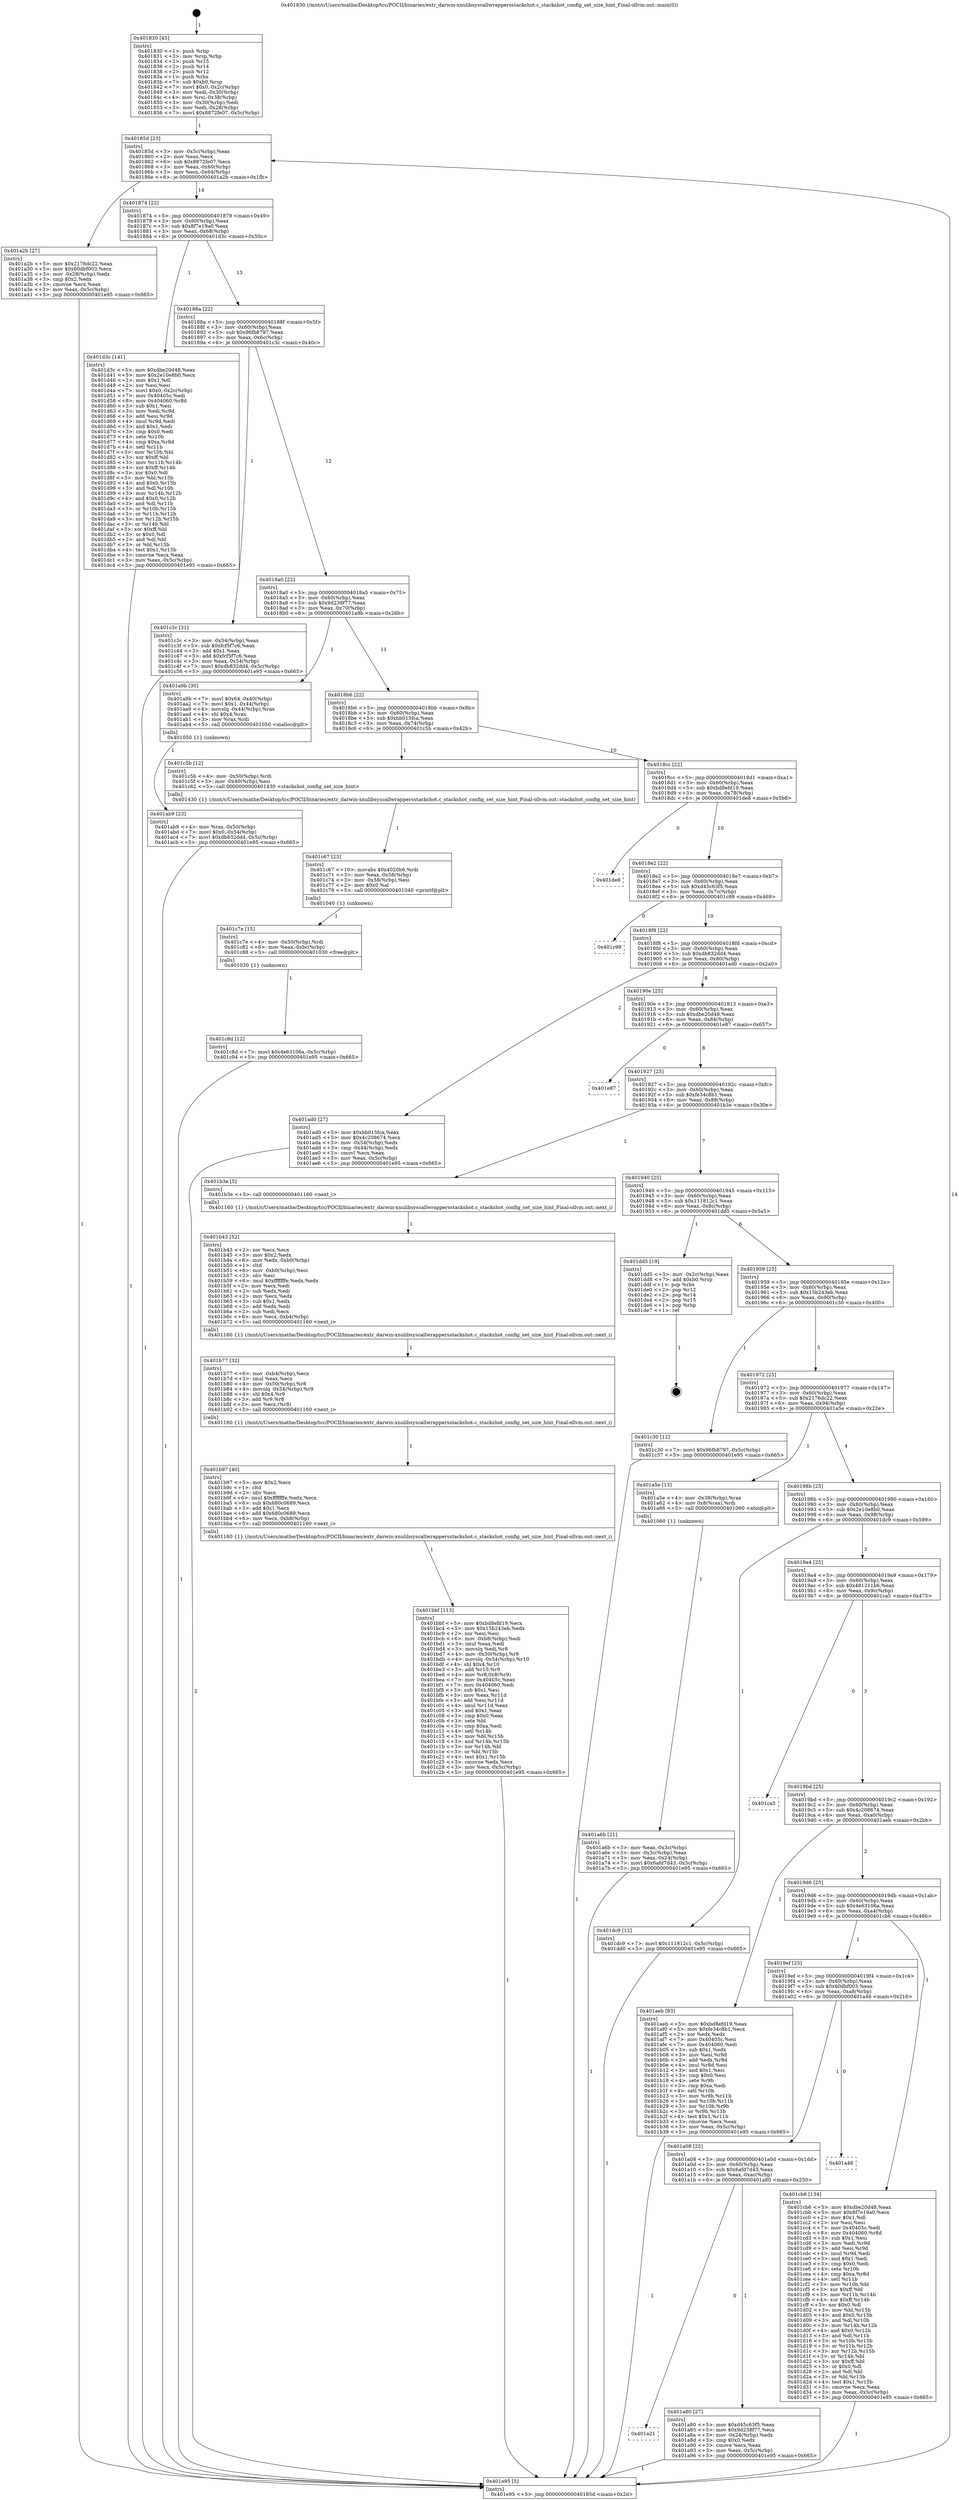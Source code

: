 digraph "0x401830" {
  label = "0x401830 (/mnt/c/Users/mathe/Desktop/tcc/POCII/binaries/extr_darwin-xnulibsyscallwrappersstackshot.c_stackshot_config_set_size_hint_Final-ollvm.out::main(0))"
  labelloc = "t"
  node[shape=record]

  Entry [label="",width=0.3,height=0.3,shape=circle,fillcolor=black,style=filled]
  "0x40185d" [label="{
     0x40185d [23]\l
     | [instrs]\l
     &nbsp;&nbsp;0x40185d \<+3\>: mov -0x5c(%rbp),%eax\l
     &nbsp;&nbsp;0x401860 \<+2\>: mov %eax,%ecx\l
     &nbsp;&nbsp;0x401862 \<+6\>: sub $0x8872fe07,%ecx\l
     &nbsp;&nbsp;0x401868 \<+3\>: mov %eax,-0x60(%rbp)\l
     &nbsp;&nbsp;0x40186b \<+3\>: mov %ecx,-0x64(%rbp)\l
     &nbsp;&nbsp;0x40186e \<+6\>: je 0000000000401a2b \<main+0x1fb\>\l
  }"]
  "0x401a2b" [label="{
     0x401a2b [27]\l
     | [instrs]\l
     &nbsp;&nbsp;0x401a2b \<+5\>: mov $0x2176dc22,%eax\l
     &nbsp;&nbsp;0x401a30 \<+5\>: mov $0x60dbf003,%ecx\l
     &nbsp;&nbsp;0x401a35 \<+3\>: mov -0x28(%rbp),%edx\l
     &nbsp;&nbsp;0x401a38 \<+3\>: cmp $0x2,%edx\l
     &nbsp;&nbsp;0x401a3b \<+3\>: cmovne %ecx,%eax\l
     &nbsp;&nbsp;0x401a3e \<+3\>: mov %eax,-0x5c(%rbp)\l
     &nbsp;&nbsp;0x401a41 \<+5\>: jmp 0000000000401e95 \<main+0x665\>\l
  }"]
  "0x401874" [label="{
     0x401874 [22]\l
     | [instrs]\l
     &nbsp;&nbsp;0x401874 \<+5\>: jmp 0000000000401879 \<main+0x49\>\l
     &nbsp;&nbsp;0x401879 \<+3\>: mov -0x60(%rbp),%eax\l
     &nbsp;&nbsp;0x40187c \<+5\>: sub $0x8f7e19a0,%eax\l
     &nbsp;&nbsp;0x401881 \<+3\>: mov %eax,-0x68(%rbp)\l
     &nbsp;&nbsp;0x401884 \<+6\>: je 0000000000401d3c \<main+0x50c\>\l
  }"]
  "0x401e95" [label="{
     0x401e95 [5]\l
     | [instrs]\l
     &nbsp;&nbsp;0x401e95 \<+5\>: jmp 000000000040185d \<main+0x2d\>\l
  }"]
  "0x401830" [label="{
     0x401830 [45]\l
     | [instrs]\l
     &nbsp;&nbsp;0x401830 \<+1\>: push %rbp\l
     &nbsp;&nbsp;0x401831 \<+3\>: mov %rsp,%rbp\l
     &nbsp;&nbsp;0x401834 \<+2\>: push %r15\l
     &nbsp;&nbsp;0x401836 \<+2\>: push %r14\l
     &nbsp;&nbsp;0x401838 \<+2\>: push %r12\l
     &nbsp;&nbsp;0x40183a \<+1\>: push %rbx\l
     &nbsp;&nbsp;0x40183b \<+7\>: sub $0xb0,%rsp\l
     &nbsp;&nbsp;0x401842 \<+7\>: movl $0x0,-0x2c(%rbp)\l
     &nbsp;&nbsp;0x401849 \<+3\>: mov %edi,-0x30(%rbp)\l
     &nbsp;&nbsp;0x40184c \<+4\>: mov %rsi,-0x38(%rbp)\l
     &nbsp;&nbsp;0x401850 \<+3\>: mov -0x30(%rbp),%edi\l
     &nbsp;&nbsp;0x401853 \<+3\>: mov %edi,-0x28(%rbp)\l
     &nbsp;&nbsp;0x401856 \<+7\>: movl $0x8872fe07,-0x5c(%rbp)\l
  }"]
  Exit [label="",width=0.3,height=0.3,shape=circle,fillcolor=black,style=filled,peripheries=2]
  "0x401d3c" [label="{
     0x401d3c [141]\l
     | [instrs]\l
     &nbsp;&nbsp;0x401d3c \<+5\>: mov $0xdbe20d48,%eax\l
     &nbsp;&nbsp;0x401d41 \<+5\>: mov $0x2e10e8b0,%ecx\l
     &nbsp;&nbsp;0x401d46 \<+2\>: mov $0x1,%dl\l
     &nbsp;&nbsp;0x401d48 \<+2\>: xor %esi,%esi\l
     &nbsp;&nbsp;0x401d4a \<+7\>: movl $0x0,-0x2c(%rbp)\l
     &nbsp;&nbsp;0x401d51 \<+7\>: mov 0x40405c,%edi\l
     &nbsp;&nbsp;0x401d58 \<+8\>: mov 0x404060,%r8d\l
     &nbsp;&nbsp;0x401d60 \<+3\>: sub $0x1,%esi\l
     &nbsp;&nbsp;0x401d63 \<+3\>: mov %edi,%r9d\l
     &nbsp;&nbsp;0x401d66 \<+3\>: add %esi,%r9d\l
     &nbsp;&nbsp;0x401d69 \<+4\>: imul %r9d,%edi\l
     &nbsp;&nbsp;0x401d6d \<+3\>: and $0x1,%edi\l
     &nbsp;&nbsp;0x401d70 \<+3\>: cmp $0x0,%edi\l
     &nbsp;&nbsp;0x401d73 \<+4\>: sete %r10b\l
     &nbsp;&nbsp;0x401d77 \<+4\>: cmp $0xa,%r8d\l
     &nbsp;&nbsp;0x401d7b \<+4\>: setl %r11b\l
     &nbsp;&nbsp;0x401d7f \<+3\>: mov %r10b,%bl\l
     &nbsp;&nbsp;0x401d82 \<+3\>: xor $0xff,%bl\l
     &nbsp;&nbsp;0x401d85 \<+3\>: mov %r11b,%r14b\l
     &nbsp;&nbsp;0x401d88 \<+4\>: xor $0xff,%r14b\l
     &nbsp;&nbsp;0x401d8c \<+3\>: xor $0x0,%dl\l
     &nbsp;&nbsp;0x401d8f \<+3\>: mov %bl,%r15b\l
     &nbsp;&nbsp;0x401d92 \<+4\>: and $0x0,%r15b\l
     &nbsp;&nbsp;0x401d96 \<+3\>: and %dl,%r10b\l
     &nbsp;&nbsp;0x401d99 \<+3\>: mov %r14b,%r12b\l
     &nbsp;&nbsp;0x401d9c \<+4\>: and $0x0,%r12b\l
     &nbsp;&nbsp;0x401da0 \<+3\>: and %dl,%r11b\l
     &nbsp;&nbsp;0x401da3 \<+3\>: or %r10b,%r15b\l
     &nbsp;&nbsp;0x401da6 \<+3\>: or %r11b,%r12b\l
     &nbsp;&nbsp;0x401da9 \<+3\>: xor %r12b,%r15b\l
     &nbsp;&nbsp;0x401dac \<+3\>: or %r14b,%bl\l
     &nbsp;&nbsp;0x401daf \<+3\>: xor $0xff,%bl\l
     &nbsp;&nbsp;0x401db2 \<+3\>: or $0x0,%dl\l
     &nbsp;&nbsp;0x401db5 \<+2\>: and %dl,%bl\l
     &nbsp;&nbsp;0x401db7 \<+3\>: or %bl,%r15b\l
     &nbsp;&nbsp;0x401dba \<+4\>: test $0x1,%r15b\l
     &nbsp;&nbsp;0x401dbe \<+3\>: cmovne %ecx,%eax\l
     &nbsp;&nbsp;0x401dc1 \<+3\>: mov %eax,-0x5c(%rbp)\l
     &nbsp;&nbsp;0x401dc4 \<+5\>: jmp 0000000000401e95 \<main+0x665\>\l
  }"]
  "0x40188a" [label="{
     0x40188a [22]\l
     | [instrs]\l
     &nbsp;&nbsp;0x40188a \<+5\>: jmp 000000000040188f \<main+0x5f\>\l
     &nbsp;&nbsp;0x40188f \<+3\>: mov -0x60(%rbp),%eax\l
     &nbsp;&nbsp;0x401892 \<+5\>: sub $0x96fb8797,%eax\l
     &nbsp;&nbsp;0x401897 \<+3\>: mov %eax,-0x6c(%rbp)\l
     &nbsp;&nbsp;0x40189a \<+6\>: je 0000000000401c3c \<main+0x40c\>\l
  }"]
  "0x401c8d" [label="{
     0x401c8d [12]\l
     | [instrs]\l
     &nbsp;&nbsp;0x401c8d \<+7\>: movl $0x4e63106a,-0x5c(%rbp)\l
     &nbsp;&nbsp;0x401c94 \<+5\>: jmp 0000000000401e95 \<main+0x665\>\l
  }"]
  "0x401c3c" [label="{
     0x401c3c [31]\l
     | [instrs]\l
     &nbsp;&nbsp;0x401c3c \<+3\>: mov -0x54(%rbp),%eax\l
     &nbsp;&nbsp;0x401c3f \<+5\>: sub $0xfcf5f7c6,%eax\l
     &nbsp;&nbsp;0x401c44 \<+3\>: add $0x1,%eax\l
     &nbsp;&nbsp;0x401c47 \<+5\>: add $0xfcf5f7c6,%eax\l
     &nbsp;&nbsp;0x401c4c \<+3\>: mov %eax,-0x54(%rbp)\l
     &nbsp;&nbsp;0x401c4f \<+7\>: movl $0xdb832dd4,-0x5c(%rbp)\l
     &nbsp;&nbsp;0x401c56 \<+5\>: jmp 0000000000401e95 \<main+0x665\>\l
  }"]
  "0x4018a0" [label="{
     0x4018a0 [22]\l
     | [instrs]\l
     &nbsp;&nbsp;0x4018a0 \<+5\>: jmp 00000000004018a5 \<main+0x75\>\l
     &nbsp;&nbsp;0x4018a5 \<+3\>: mov -0x60(%rbp),%eax\l
     &nbsp;&nbsp;0x4018a8 \<+5\>: sub $0x9d238f77,%eax\l
     &nbsp;&nbsp;0x4018ad \<+3\>: mov %eax,-0x70(%rbp)\l
     &nbsp;&nbsp;0x4018b0 \<+6\>: je 0000000000401a9b \<main+0x26b\>\l
  }"]
  "0x401c7e" [label="{
     0x401c7e [15]\l
     | [instrs]\l
     &nbsp;&nbsp;0x401c7e \<+4\>: mov -0x50(%rbp),%rdi\l
     &nbsp;&nbsp;0x401c82 \<+6\>: mov %eax,-0xbc(%rbp)\l
     &nbsp;&nbsp;0x401c88 \<+5\>: call 0000000000401030 \<free@plt\>\l
     | [calls]\l
     &nbsp;&nbsp;0x401030 \{1\} (unknown)\l
  }"]
  "0x401a9b" [label="{
     0x401a9b [30]\l
     | [instrs]\l
     &nbsp;&nbsp;0x401a9b \<+7\>: movl $0x64,-0x40(%rbp)\l
     &nbsp;&nbsp;0x401aa2 \<+7\>: movl $0x1,-0x44(%rbp)\l
     &nbsp;&nbsp;0x401aa9 \<+4\>: movslq -0x44(%rbp),%rax\l
     &nbsp;&nbsp;0x401aad \<+4\>: shl $0x4,%rax\l
     &nbsp;&nbsp;0x401ab1 \<+3\>: mov %rax,%rdi\l
     &nbsp;&nbsp;0x401ab4 \<+5\>: call 0000000000401050 \<malloc@plt\>\l
     | [calls]\l
     &nbsp;&nbsp;0x401050 \{1\} (unknown)\l
  }"]
  "0x4018b6" [label="{
     0x4018b6 [22]\l
     | [instrs]\l
     &nbsp;&nbsp;0x4018b6 \<+5\>: jmp 00000000004018bb \<main+0x8b\>\l
     &nbsp;&nbsp;0x4018bb \<+3\>: mov -0x60(%rbp),%eax\l
     &nbsp;&nbsp;0x4018be \<+5\>: sub $0xbb015fca,%eax\l
     &nbsp;&nbsp;0x4018c3 \<+3\>: mov %eax,-0x74(%rbp)\l
     &nbsp;&nbsp;0x4018c6 \<+6\>: je 0000000000401c5b \<main+0x42b\>\l
  }"]
  "0x401c67" [label="{
     0x401c67 [23]\l
     | [instrs]\l
     &nbsp;&nbsp;0x401c67 \<+10\>: movabs $0x4020b6,%rdi\l
     &nbsp;&nbsp;0x401c71 \<+3\>: mov %eax,-0x58(%rbp)\l
     &nbsp;&nbsp;0x401c74 \<+3\>: mov -0x58(%rbp),%esi\l
     &nbsp;&nbsp;0x401c77 \<+2\>: mov $0x0,%al\l
     &nbsp;&nbsp;0x401c79 \<+5\>: call 0000000000401040 \<printf@plt\>\l
     | [calls]\l
     &nbsp;&nbsp;0x401040 \{1\} (unknown)\l
  }"]
  "0x401c5b" [label="{
     0x401c5b [12]\l
     | [instrs]\l
     &nbsp;&nbsp;0x401c5b \<+4\>: mov -0x50(%rbp),%rdi\l
     &nbsp;&nbsp;0x401c5f \<+3\>: mov -0x40(%rbp),%esi\l
     &nbsp;&nbsp;0x401c62 \<+5\>: call 0000000000401430 \<stackshot_config_set_size_hint\>\l
     | [calls]\l
     &nbsp;&nbsp;0x401430 \{1\} (/mnt/c/Users/mathe/Desktop/tcc/POCII/binaries/extr_darwin-xnulibsyscallwrappersstackshot.c_stackshot_config_set_size_hint_Final-ollvm.out::stackshot_config_set_size_hint)\l
  }"]
  "0x4018cc" [label="{
     0x4018cc [22]\l
     | [instrs]\l
     &nbsp;&nbsp;0x4018cc \<+5\>: jmp 00000000004018d1 \<main+0xa1\>\l
     &nbsp;&nbsp;0x4018d1 \<+3\>: mov -0x60(%rbp),%eax\l
     &nbsp;&nbsp;0x4018d4 \<+5\>: sub $0xbd8efd19,%eax\l
     &nbsp;&nbsp;0x4018d9 \<+3\>: mov %eax,-0x78(%rbp)\l
     &nbsp;&nbsp;0x4018dc \<+6\>: je 0000000000401de8 \<main+0x5b8\>\l
  }"]
  "0x401bbf" [label="{
     0x401bbf [113]\l
     | [instrs]\l
     &nbsp;&nbsp;0x401bbf \<+5\>: mov $0xbd8efd19,%ecx\l
     &nbsp;&nbsp;0x401bc4 \<+5\>: mov $0x15b243eb,%edx\l
     &nbsp;&nbsp;0x401bc9 \<+2\>: xor %esi,%esi\l
     &nbsp;&nbsp;0x401bcb \<+6\>: mov -0xb8(%rbp),%edi\l
     &nbsp;&nbsp;0x401bd1 \<+3\>: imul %eax,%edi\l
     &nbsp;&nbsp;0x401bd4 \<+3\>: movslq %edi,%r8\l
     &nbsp;&nbsp;0x401bd7 \<+4\>: mov -0x50(%rbp),%r9\l
     &nbsp;&nbsp;0x401bdb \<+4\>: movslq -0x54(%rbp),%r10\l
     &nbsp;&nbsp;0x401bdf \<+4\>: shl $0x4,%r10\l
     &nbsp;&nbsp;0x401be3 \<+3\>: add %r10,%r9\l
     &nbsp;&nbsp;0x401be6 \<+4\>: mov %r8,0x8(%r9)\l
     &nbsp;&nbsp;0x401bea \<+7\>: mov 0x40405c,%eax\l
     &nbsp;&nbsp;0x401bf1 \<+7\>: mov 0x404060,%edi\l
     &nbsp;&nbsp;0x401bf8 \<+3\>: sub $0x1,%esi\l
     &nbsp;&nbsp;0x401bfb \<+3\>: mov %eax,%r11d\l
     &nbsp;&nbsp;0x401bfe \<+3\>: add %esi,%r11d\l
     &nbsp;&nbsp;0x401c01 \<+4\>: imul %r11d,%eax\l
     &nbsp;&nbsp;0x401c05 \<+3\>: and $0x1,%eax\l
     &nbsp;&nbsp;0x401c08 \<+3\>: cmp $0x0,%eax\l
     &nbsp;&nbsp;0x401c0b \<+3\>: sete %bl\l
     &nbsp;&nbsp;0x401c0e \<+3\>: cmp $0xa,%edi\l
     &nbsp;&nbsp;0x401c11 \<+4\>: setl %r14b\l
     &nbsp;&nbsp;0x401c15 \<+3\>: mov %bl,%r15b\l
     &nbsp;&nbsp;0x401c18 \<+3\>: and %r14b,%r15b\l
     &nbsp;&nbsp;0x401c1b \<+3\>: xor %r14b,%bl\l
     &nbsp;&nbsp;0x401c1e \<+3\>: or %bl,%r15b\l
     &nbsp;&nbsp;0x401c21 \<+4\>: test $0x1,%r15b\l
     &nbsp;&nbsp;0x401c25 \<+3\>: cmovne %edx,%ecx\l
     &nbsp;&nbsp;0x401c28 \<+3\>: mov %ecx,-0x5c(%rbp)\l
     &nbsp;&nbsp;0x401c2b \<+5\>: jmp 0000000000401e95 \<main+0x665\>\l
  }"]
  "0x401de8" [label="{
     0x401de8\l
  }", style=dashed]
  "0x4018e2" [label="{
     0x4018e2 [22]\l
     | [instrs]\l
     &nbsp;&nbsp;0x4018e2 \<+5\>: jmp 00000000004018e7 \<main+0xb7\>\l
     &nbsp;&nbsp;0x4018e7 \<+3\>: mov -0x60(%rbp),%eax\l
     &nbsp;&nbsp;0x4018ea \<+5\>: sub $0xd45c63f5,%eax\l
     &nbsp;&nbsp;0x4018ef \<+3\>: mov %eax,-0x7c(%rbp)\l
     &nbsp;&nbsp;0x4018f2 \<+6\>: je 0000000000401c99 \<main+0x469\>\l
  }"]
  "0x401b97" [label="{
     0x401b97 [40]\l
     | [instrs]\l
     &nbsp;&nbsp;0x401b97 \<+5\>: mov $0x2,%ecx\l
     &nbsp;&nbsp;0x401b9c \<+1\>: cltd\l
     &nbsp;&nbsp;0x401b9d \<+2\>: idiv %ecx\l
     &nbsp;&nbsp;0x401b9f \<+6\>: imul $0xfffffffe,%edx,%ecx\l
     &nbsp;&nbsp;0x401ba5 \<+6\>: sub $0x680c0689,%ecx\l
     &nbsp;&nbsp;0x401bab \<+3\>: add $0x1,%ecx\l
     &nbsp;&nbsp;0x401bae \<+6\>: add $0x680c0689,%ecx\l
     &nbsp;&nbsp;0x401bb4 \<+6\>: mov %ecx,-0xb8(%rbp)\l
     &nbsp;&nbsp;0x401bba \<+5\>: call 0000000000401160 \<next_i\>\l
     | [calls]\l
     &nbsp;&nbsp;0x401160 \{1\} (/mnt/c/Users/mathe/Desktop/tcc/POCII/binaries/extr_darwin-xnulibsyscallwrappersstackshot.c_stackshot_config_set_size_hint_Final-ollvm.out::next_i)\l
  }"]
  "0x401c99" [label="{
     0x401c99\l
  }", style=dashed]
  "0x4018f8" [label="{
     0x4018f8 [22]\l
     | [instrs]\l
     &nbsp;&nbsp;0x4018f8 \<+5\>: jmp 00000000004018fd \<main+0xcd\>\l
     &nbsp;&nbsp;0x4018fd \<+3\>: mov -0x60(%rbp),%eax\l
     &nbsp;&nbsp;0x401900 \<+5\>: sub $0xdb832dd4,%eax\l
     &nbsp;&nbsp;0x401905 \<+3\>: mov %eax,-0x80(%rbp)\l
     &nbsp;&nbsp;0x401908 \<+6\>: je 0000000000401ad0 \<main+0x2a0\>\l
  }"]
  "0x401b77" [label="{
     0x401b77 [32]\l
     | [instrs]\l
     &nbsp;&nbsp;0x401b77 \<+6\>: mov -0xb4(%rbp),%ecx\l
     &nbsp;&nbsp;0x401b7d \<+3\>: imul %eax,%ecx\l
     &nbsp;&nbsp;0x401b80 \<+4\>: mov -0x50(%rbp),%r8\l
     &nbsp;&nbsp;0x401b84 \<+4\>: movslq -0x54(%rbp),%r9\l
     &nbsp;&nbsp;0x401b88 \<+4\>: shl $0x4,%r9\l
     &nbsp;&nbsp;0x401b8c \<+3\>: add %r9,%r8\l
     &nbsp;&nbsp;0x401b8f \<+3\>: mov %ecx,(%r8)\l
     &nbsp;&nbsp;0x401b92 \<+5\>: call 0000000000401160 \<next_i\>\l
     | [calls]\l
     &nbsp;&nbsp;0x401160 \{1\} (/mnt/c/Users/mathe/Desktop/tcc/POCII/binaries/extr_darwin-xnulibsyscallwrappersstackshot.c_stackshot_config_set_size_hint_Final-ollvm.out::next_i)\l
  }"]
  "0x401ad0" [label="{
     0x401ad0 [27]\l
     | [instrs]\l
     &nbsp;&nbsp;0x401ad0 \<+5\>: mov $0xbb015fca,%eax\l
     &nbsp;&nbsp;0x401ad5 \<+5\>: mov $0x4c208674,%ecx\l
     &nbsp;&nbsp;0x401ada \<+3\>: mov -0x54(%rbp),%edx\l
     &nbsp;&nbsp;0x401add \<+3\>: cmp -0x44(%rbp),%edx\l
     &nbsp;&nbsp;0x401ae0 \<+3\>: cmovl %ecx,%eax\l
     &nbsp;&nbsp;0x401ae3 \<+3\>: mov %eax,-0x5c(%rbp)\l
     &nbsp;&nbsp;0x401ae6 \<+5\>: jmp 0000000000401e95 \<main+0x665\>\l
  }"]
  "0x40190e" [label="{
     0x40190e [25]\l
     | [instrs]\l
     &nbsp;&nbsp;0x40190e \<+5\>: jmp 0000000000401913 \<main+0xe3\>\l
     &nbsp;&nbsp;0x401913 \<+3\>: mov -0x60(%rbp),%eax\l
     &nbsp;&nbsp;0x401916 \<+5\>: sub $0xdbe20d48,%eax\l
     &nbsp;&nbsp;0x40191b \<+6\>: mov %eax,-0x84(%rbp)\l
     &nbsp;&nbsp;0x401921 \<+6\>: je 0000000000401e87 \<main+0x657\>\l
  }"]
  "0x401b43" [label="{
     0x401b43 [52]\l
     | [instrs]\l
     &nbsp;&nbsp;0x401b43 \<+2\>: xor %ecx,%ecx\l
     &nbsp;&nbsp;0x401b45 \<+5\>: mov $0x2,%edx\l
     &nbsp;&nbsp;0x401b4a \<+6\>: mov %edx,-0xb0(%rbp)\l
     &nbsp;&nbsp;0x401b50 \<+1\>: cltd\l
     &nbsp;&nbsp;0x401b51 \<+6\>: mov -0xb0(%rbp),%esi\l
     &nbsp;&nbsp;0x401b57 \<+2\>: idiv %esi\l
     &nbsp;&nbsp;0x401b59 \<+6\>: imul $0xfffffffe,%edx,%edx\l
     &nbsp;&nbsp;0x401b5f \<+2\>: mov %ecx,%edi\l
     &nbsp;&nbsp;0x401b61 \<+2\>: sub %edx,%edi\l
     &nbsp;&nbsp;0x401b63 \<+2\>: mov %ecx,%edx\l
     &nbsp;&nbsp;0x401b65 \<+3\>: sub $0x1,%edx\l
     &nbsp;&nbsp;0x401b68 \<+2\>: add %edx,%edi\l
     &nbsp;&nbsp;0x401b6a \<+2\>: sub %edi,%ecx\l
     &nbsp;&nbsp;0x401b6c \<+6\>: mov %ecx,-0xb4(%rbp)\l
     &nbsp;&nbsp;0x401b72 \<+5\>: call 0000000000401160 \<next_i\>\l
     | [calls]\l
     &nbsp;&nbsp;0x401160 \{1\} (/mnt/c/Users/mathe/Desktop/tcc/POCII/binaries/extr_darwin-xnulibsyscallwrappersstackshot.c_stackshot_config_set_size_hint_Final-ollvm.out::next_i)\l
  }"]
  "0x401e87" [label="{
     0x401e87\l
  }", style=dashed]
  "0x401927" [label="{
     0x401927 [25]\l
     | [instrs]\l
     &nbsp;&nbsp;0x401927 \<+5\>: jmp 000000000040192c \<main+0xfc\>\l
     &nbsp;&nbsp;0x40192c \<+3\>: mov -0x60(%rbp),%eax\l
     &nbsp;&nbsp;0x40192f \<+5\>: sub $0xfe34c8b1,%eax\l
     &nbsp;&nbsp;0x401934 \<+6\>: mov %eax,-0x88(%rbp)\l
     &nbsp;&nbsp;0x40193a \<+6\>: je 0000000000401b3e \<main+0x30e\>\l
  }"]
  "0x401ab9" [label="{
     0x401ab9 [23]\l
     | [instrs]\l
     &nbsp;&nbsp;0x401ab9 \<+4\>: mov %rax,-0x50(%rbp)\l
     &nbsp;&nbsp;0x401abd \<+7\>: movl $0x0,-0x54(%rbp)\l
     &nbsp;&nbsp;0x401ac4 \<+7\>: movl $0xdb832dd4,-0x5c(%rbp)\l
     &nbsp;&nbsp;0x401acb \<+5\>: jmp 0000000000401e95 \<main+0x665\>\l
  }"]
  "0x401b3e" [label="{
     0x401b3e [5]\l
     | [instrs]\l
     &nbsp;&nbsp;0x401b3e \<+5\>: call 0000000000401160 \<next_i\>\l
     | [calls]\l
     &nbsp;&nbsp;0x401160 \{1\} (/mnt/c/Users/mathe/Desktop/tcc/POCII/binaries/extr_darwin-xnulibsyscallwrappersstackshot.c_stackshot_config_set_size_hint_Final-ollvm.out::next_i)\l
  }"]
  "0x401940" [label="{
     0x401940 [25]\l
     | [instrs]\l
     &nbsp;&nbsp;0x401940 \<+5\>: jmp 0000000000401945 \<main+0x115\>\l
     &nbsp;&nbsp;0x401945 \<+3\>: mov -0x60(%rbp),%eax\l
     &nbsp;&nbsp;0x401948 \<+5\>: sub $0x111812c1,%eax\l
     &nbsp;&nbsp;0x40194d \<+6\>: mov %eax,-0x8c(%rbp)\l
     &nbsp;&nbsp;0x401953 \<+6\>: je 0000000000401dd5 \<main+0x5a5\>\l
  }"]
  "0x401a21" [label="{
     0x401a21\l
  }", style=dashed]
  "0x401dd5" [label="{
     0x401dd5 [19]\l
     | [instrs]\l
     &nbsp;&nbsp;0x401dd5 \<+3\>: mov -0x2c(%rbp),%eax\l
     &nbsp;&nbsp;0x401dd8 \<+7\>: add $0xb0,%rsp\l
     &nbsp;&nbsp;0x401ddf \<+1\>: pop %rbx\l
     &nbsp;&nbsp;0x401de0 \<+2\>: pop %r12\l
     &nbsp;&nbsp;0x401de2 \<+2\>: pop %r14\l
     &nbsp;&nbsp;0x401de4 \<+2\>: pop %r15\l
     &nbsp;&nbsp;0x401de6 \<+1\>: pop %rbp\l
     &nbsp;&nbsp;0x401de7 \<+1\>: ret\l
  }"]
  "0x401959" [label="{
     0x401959 [25]\l
     | [instrs]\l
     &nbsp;&nbsp;0x401959 \<+5\>: jmp 000000000040195e \<main+0x12e\>\l
     &nbsp;&nbsp;0x40195e \<+3\>: mov -0x60(%rbp),%eax\l
     &nbsp;&nbsp;0x401961 \<+5\>: sub $0x15b243eb,%eax\l
     &nbsp;&nbsp;0x401966 \<+6\>: mov %eax,-0x90(%rbp)\l
     &nbsp;&nbsp;0x40196c \<+6\>: je 0000000000401c30 \<main+0x400\>\l
  }"]
  "0x401a80" [label="{
     0x401a80 [27]\l
     | [instrs]\l
     &nbsp;&nbsp;0x401a80 \<+5\>: mov $0xd45c63f5,%eax\l
     &nbsp;&nbsp;0x401a85 \<+5\>: mov $0x9d238f77,%ecx\l
     &nbsp;&nbsp;0x401a8a \<+3\>: mov -0x24(%rbp),%edx\l
     &nbsp;&nbsp;0x401a8d \<+3\>: cmp $0x0,%edx\l
     &nbsp;&nbsp;0x401a90 \<+3\>: cmove %ecx,%eax\l
     &nbsp;&nbsp;0x401a93 \<+3\>: mov %eax,-0x5c(%rbp)\l
     &nbsp;&nbsp;0x401a96 \<+5\>: jmp 0000000000401e95 \<main+0x665\>\l
  }"]
  "0x401c30" [label="{
     0x401c30 [12]\l
     | [instrs]\l
     &nbsp;&nbsp;0x401c30 \<+7\>: movl $0x96fb8797,-0x5c(%rbp)\l
     &nbsp;&nbsp;0x401c37 \<+5\>: jmp 0000000000401e95 \<main+0x665\>\l
  }"]
  "0x401972" [label="{
     0x401972 [25]\l
     | [instrs]\l
     &nbsp;&nbsp;0x401972 \<+5\>: jmp 0000000000401977 \<main+0x147\>\l
     &nbsp;&nbsp;0x401977 \<+3\>: mov -0x60(%rbp),%eax\l
     &nbsp;&nbsp;0x40197a \<+5\>: sub $0x2176dc22,%eax\l
     &nbsp;&nbsp;0x40197f \<+6\>: mov %eax,-0x94(%rbp)\l
     &nbsp;&nbsp;0x401985 \<+6\>: je 0000000000401a5e \<main+0x22e\>\l
  }"]
  "0x401a08" [label="{
     0x401a08 [25]\l
     | [instrs]\l
     &nbsp;&nbsp;0x401a08 \<+5\>: jmp 0000000000401a0d \<main+0x1dd\>\l
     &nbsp;&nbsp;0x401a0d \<+3\>: mov -0x60(%rbp),%eax\l
     &nbsp;&nbsp;0x401a10 \<+5\>: sub $0x6afd7d43,%eax\l
     &nbsp;&nbsp;0x401a15 \<+6\>: mov %eax,-0xac(%rbp)\l
     &nbsp;&nbsp;0x401a1b \<+6\>: je 0000000000401a80 \<main+0x250\>\l
  }"]
  "0x401a5e" [label="{
     0x401a5e [13]\l
     | [instrs]\l
     &nbsp;&nbsp;0x401a5e \<+4\>: mov -0x38(%rbp),%rax\l
     &nbsp;&nbsp;0x401a62 \<+4\>: mov 0x8(%rax),%rdi\l
     &nbsp;&nbsp;0x401a66 \<+5\>: call 0000000000401060 \<atoi@plt\>\l
     | [calls]\l
     &nbsp;&nbsp;0x401060 \{1\} (unknown)\l
  }"]
  "0x40198b" [label="{
     0x40198b [25]\l
     | [instrs]\l
     &nbsp;&nbsp;0x40198b \<+5\>: jmp 0000000000401990 \<main+0x160\>\l
     &nbsp;&nbsp;0x401990 \<+3\>: mov -0x60(%rbp),%eax\l
     &nbsp;&nbsp;0x401993 \<+5\>: sub $0x2e10e8b0,%eax\l
     &nbsp;&nbsp;0x401998 \<+6\>: mov %eax,-0x98(%rbp)\l
     &nbsp;&nbsp;0x40199e \<+6\>: je 0000000000401dc9 \<main+0x599\>\l
  }"]
  "0x401a6b" [label="{
     0x401a6b [21]\l
     | [instrs]\l
     &nbsp;&nbsp;0x401a6b \<+3\>: mov %eax,-0x3c(%rbp)\l
     &nbsp;&nbsp;0x401a6e \<+3\>: mov -0x3c(%rbp),%eax\l
     &nbsp;&nbsp;0x401a71 \<+3\>: mov %eax,-0x24(%rbp)\l
     &nbsp;&nbsp;0x401a74 \<+7\>: movl $0x6afd7d43,-0x5c(%rbp)\l
     &nbsp;&nbsp;0x401a7b \<+5\>: jmp 0000000000401e95 \<main+0x665\>\l
  }"]
  "0x401a46" [label="{
     0x401a46\l
  }", style=dashed]
  "0x401dc9" [label="{
     0x401dc9 [12]\l
     | [instrs]\l
     &nbsp;&nbsp;0x401dc9 \<+7\>: movl $0x111812c1,-0x5c(%rbp)\l
     &nbsp;&nbsp;0x401dd0 \<+5\>: jmp 0000000000401e95 \<main+0x665\>\l
  }"]
  "0x4019a4" [label="{
     0x4019a4 [25]\l
     | [instrs]\l
     &nbsp;&nbsp;0x4019a4 \<+5\>: jmp 00000000004019a9 \<main+0x179\>\l
     &nbsp;&nbsp;0x4019a9 \<+3\>: mov -0x60(%rbp),%eax\l
     &nbsp;&nbsp;0x4019ac \<+5\>: sub $0x481211b6,%eax\l
     &nbsp;&nbsp;0x4019b1 \<+6\>: mov %eax,-0x9c(%rbp)\l
     &nbsp;&nbsp;0x4019b7 \<+6\>: je 0000000000401ca5 \<main+0x475\>\l
  }"]
  "0x4019ef" [label="{
     0x4019ef [25]\l
     | [instrs]\l
     &nbsp;&nbsp;0x4019ef \<+5\>: jmp 00000000004019f4 \<main+0x1c4\>\l
     &nbsp;&nbsp;0x4019f4 \<+3\>: mov -0x60(%rbp),%eax\l
     &nbsp;&nbsp;0x4019f7 \<+5\>: sub $0x60dbf003,%eax\l
     &nbsp;&nbsp;0x4019fc \<+6\>: mov %eax,-0xa8(%rbp)\l
     &nbsp;&nbsp;0x401a02 \<+6\>: je 0000000000401a46 \<main+0x216\>\l
  }"]
  "0x401ca5" [label="{
     0x401ca5\l
  }", style=dashed]
  "0x4019bd" [label="{
     0x4019bd [25]\l
     | [instrs]\l
     &nbsp;&nbsp;0x4019bd \<+5\>: jmp 00000000004019c2 \<main+0x192\>\l
     &nbsp;&nbsp;0x4019c2 \<+3\>: mov -0x60(%rbp),%eax\l
     &nbsp;&nbsp;0x4019c5 \<+5\>: sub $0x4c208674,%eax\l
     &nbsp;&nbsp;0x4019ca \<+6\>: mov %eax,-0xa0(%rbp)\l
     &nbsp;&nbsp;0x4019d0 \<+6\>: je 0000000000401aeb \<main+0x2bb\>\l
  }"]
  "0x401cb6" [label="{
     0x401cb6 [134]\l
     | [instrs]\l
     &nbsp;&nbsp;0x401cb6 \<+5\>: mov $0xdbe20d48,%eax\l
     &nbsp;&nbsp;0x401cbb \<+5\>: mov $0x8f7e19a0,%ecx\l
     &nbsp;&nbsp;0x401cc0 \<+2\>: mov $0x1,%dl\l
     &nbsp;&nbsp;0x401cc2 \<+2\>: xor %esi,%esi\l
     &nbsp;&nbsp;0x401cc4 \<+7\>: mov 0x40405c,%edi\l
     &nbsp;&nbsp;0x401ccb \<+8\>: mov 0x404060,%r8d\l
     &nbsp;&nbsp;0x401cd3 \<+3\>: sub $0x1,%esi\l
     &nbsp;&nbsp;0x401cd6 \<+3\>: mov %edi,%r9d\l
     &nbsp;&nbsp;0x401cd9 \<+3\>: add %esi,%r9d\l
     &nbsp;&nbsp;0x401cdc \<+4\>: imul %r9d,%edi\l
     &nbsp;&nbsp;0x401ce0 \<+3\>: and $0x1,%edi\l
     &nbsp;&nbsp;0x401ce3 \<+3\>: cmp $0x0,%edi\l
     &nbsp;&nbsp;0x401ce6 \<+4\>: sete %r10b\l
     &nbsp;&nbsp;0x401cea \<+4\>: cmp $0xa,%r8d\l
     &nbsp;&nbsp;0x401cee \<+4\>: setl %r11b\l
     &nbsp;&nbsp;0x401cf2 \<+3\>: mov %r10b,%bl\l
     &nbsp;&nbsp;0x401cf5 \<+3\>: xor $0xff,%bl\l
     &nbsp;&nbsp;0x401cf8 \<+3\>: mov %r11b,%r14b\l
     &nbsp;&nbsp;0x401cfb \<+4\>: xor $0xff,%r14b\l
     &nbsp;&nbsp;0x401cff \<+3\>: xor $0x0,%dl\l
     &nbsp;&nbsp;0x401d02 \<+3\>: mov %bl,%r15b\l
     &nbsp;&nbsp;0x401d05 \<+4\>: and $0x0,%r15b\l
     &nbsp;&nbsp;0x401d09 \<+3\>: and %dl,%r10b\l
     &nbsp;&nbsp;0x401d0c \<+3\>: mov %r14b,%r12b\l
     &nbsp;&nbsp;0x401d0f \<+4\>: and $0x0,%r12b\l
     &nbsp;&nbsp;0x401d13 \<+3\>: and %dl,%r11b\l
     &nbsp;&nbsp;0x401d16 \<+3\>: or %r10b,%r15b\l
     &nbsp;&nbsp;0x401d19 \<+3\>: or %r11b,%r12b\l
     &nbsp;&nbsp;0x401d1c \<+3\>: xor %r12b,%r15b\l
     &nbsp;&nbsp;0x401d1f \<+3\>: or %r14b,%bl\l
     &nbsp;&nbsp;0x401d22 \<+3\>: xor $0xff,%bl\l
     &nbsp;&nbsp;0x401d25 \<+3\>: or $0x0,%dl\l
     &nbsp;&nbsp;0x401d28 \<+2\>: and %dl,%bl\l
     &nbsp;&nbsp;0x401d2a \<+3\>: or %bl,%r15b\l
     &nbsp;&nbsp;0x401d2d \<+4\>: test $0x1,%r15b\l
     &nbsp;&nbsp;0x401d31 \<+3\>: cmovne %ecx,%eax\l
     &nbsp;&nbsp;0x401d34 \<+3\>: mov %eax,-0x5c(%rbp)\l
     &nbsp;&nbsp;0x401d37 \<+5\>: jmp 0000000000401e95 \<main+0x665\>\l
  }"]
  "0x401aeb" [label="{
     0x401aeb [83]\l
     | [instrs]\l
     &nbsp;&nbsp;0x401aeb \<+5\>: mov $0xbd8efd19,%eax\l
     &nbsp;&nbsp;0x401af0 \<+5\>: mov $0xfe34c8b1,%ecx\l
     &nbsp;&nbsp;0x401af5 \<+2\>: xor %edx,%edx\l
     &nbsp;&nbsp;0x401af7 \<+7\>: mov 0x40405c,%esi\l
     &nbsp;&nbsp;0x401afe \<+7\>: mov 0x404060,%edi\l
     &nbsp;&nbsp;0x401b05 \<+3\>: sub $0x1,%edx\l
     &nbsp;&nbsp;0x401b08 \<+3\>: mov %esi,%r8d\l
     &nbsp;&nbsp;0x401b0b \<+3\>: add %edx,%r8d\l
     &nbsp;&nbsp;0x401b0e \<+4\>: imul %r8d,%esi\l
     &nbsp;&nbsp;0x401b12 \<+3\>: and $0x1,%esi\l
     &nbsp;&nbsp;0x401b15 \<+3\>: cmp $0x0,%esi\l
     &nbsp;&nbsp;0x401b18 \<+4\>: sete %r9b\l
     &nbsp;&nbsp;0x401b1c \<+3\>: cmp $0xa,%edi\l
     &nbsp;&nbsp;0x401b1f \<+4\>: setl %r10b\l
     &nbsp;&nbsp;0x401b23 \<+3\>: mov %r9b,%r11b\l
     &nbsp;&nbsp;0x401b26 \<+3\>: and %r10b,%r11b\l
     &nbsp;&nbsp;0x401b29 \<+3\>: xor %r10b,%r9b\l
     &nbsp;&nbsp;0x401b2c \<+3\>: or %r9b,%r11b\l
     &nbsp;&nbsp;0x401b2f \<+4\>: test $0x1,%r11b\l
     &nbsp;&nbsp;0x401b33 \<+3\>: cmovne %ecx,%eax\l
     &nbsp;&nbsp;0x401b36 \<+3\>: mov %eax,-0x5c(%rbp)\l
     &nbsp;&nbsp;0x401b39 \<+5\>: jmp 0000000000401e95 \<main+0x665\>\l
  }"]
  "0x4019d6" [label="{
     0x4019d6 [25]\l
     | [instrs]\l
     &nbsp;&nbsp;0x4019d6 \<+5\>: jmp 00000000004019db \<main+0x1ab\>\l
     &nbsp;&nbsp;0x4019db \<+3\>: mov -0x60(%rbp),%eax\l
     &nbsp;&nbsp;0x4019de \<+5\>: sub $0x4e63106a,%eax\l
     &nbsp;&nbsp;0x4019e3 \<+6\>: mov %eax,-0xa4(%rbp)\l
     &nbsp;&nbsp;0x4019e9 \<+6\>: je 0000000000401cb6 \<main+0x486\>\l
  }"]
  Entry -> "0x401830" [label=" 1"]
  "0x40185d" -> "0x401a2b" [label=" 1"]
  "0x40185d" -> "0x401874" [label=" 14"]
  "0x401a2b" -> "0x401e95" [label=" 1"]
  "0x401830" -> "0x40185d" [label=" 1"]
  "0x401e95" -> "0x40185d" [label=" 14"]
  "0x401dd5" -> Exit [label=" 1"]
  "0x401874" -> "0x401d3c" [label=" 1"]
  "0x401874" -> "0x40188a" [label=" 13"]
  "0x401dc9" -> "0x401e95" [label=" 1"]
  "0x40188a" -> "0x401c3c" [label=" 1"]
  "0x40188a" -> "0x4018a0" [label=" 12"]
  "0x401d3c" -> "0x401e95" [label=" 1"]
  "0x4018a0" -> "0x401a9b" [label=" 1"]
  "0x4018a0" -> "0x4018b6" [label=" 11"]
  "0x401cb6" -> "0x401e95" [label=" 1"]
  "0x4018b6" -> "0x401c5b" [label=" 1"]
  "0x4018b6" -> "0x4018cc" [label=" 10"]
  "0x401c8d" -> "0x401e95" [label=" 1"]
  "0x4018cc" -> "0x401de8" [label=" 0"]
  "0x4018cc" -> "0x4018e2" [label=" 10"]
  "0x401c7e" -> "0x401c8d" [label=" 1"]
  "0x4018e2" -> "0x401c99" [label=" 0"]
  "0x4018e2" -> "0x4018f8" [label=" 10"]
  "0x401c67" -> "0x401c7e" [label=" 1"]
  "0x4018f8" -> "0x401ad0" [label=" 2"]
  "0x4018f8" -> "0x40190e" [label=" 8"]
  "0x401c5b" -> "0x401c67" [label=" 1"]
  "0x40190e" -> "0x401e87" [label=" 0"]
  "0x40190e" -> "0x401927" [label=" 8"]
  "0x401c3c" -> "0x401e95" [label=" 1"]
  "0x401927" -> "0x401b3e" [label=" 1"]
  "0x401927" -> "0x401940" [label=" 7"]
  "0x401c30" -> "0x401e95" [label=" 1"]
  "0x401940" -> "0x401dd5" [label=" 1"]
  "0x401940" -> "0x401959" [label=" 6"]
  "0x401bbf" -> "0x401e95" [label=" 1"]
  "0x401959" -> "0x401c30" [label=" 1"]
  "0x401959" -> "0x401972" [label=" 5"]
  "0x401b97" -> "0x401bbf" [label=" 1"]
  "0x401972" -> "0x401a5e" [label=" 1"]
  "0x401972" -> "0x40198b" [label=" 4"]
  "0x401a5e" -> "0x401a6b" [label=" 1"]
  "0x401a6b" -> "0x401e95" [label=" 1"]
  "0x401b43" -> "0x401b77" [label=" 1"]
  "0x40198b" -> "0x401dc9" [label=" 1"]
  "0x40198b" -> "0x4019a4" [label=" 3"]
  "0x401b3e" -> "0x401b43" [label=" 1"]
  "0x4019a4" -> "0x401ca5" [label=" 0"]
  "0x4019a4" -> "0x4019bd" [label=" 3"]
  "0x401ad0" -> "0x401e95" [label=" 2"]
  "0x4019bd" -> "0x401aeb" [label=" 1"]
  "0x4019bd" -> "0x4019d6" [label=" 2"]
  "0x401ab9" -> "0x401e95" [label=" 1"]
  "0x4019d6" -> "0x401cb6" [label=" 1"]
  "0x4019d6" -> "0x4019ef" [label=" 1"]
  "0x401aeb" -> "0x401e95" [label=" 1"]
  "0x4019ef" -> "0x401a46" [label=" 0"]
  "0x4019ef" -> "0x401a08" [label=" 1"]
  "0x401b77" -> "0x401b97" [label=" 1"]
  "0x401a08" -> "0x401a80" [label=" 1"]
  "0x401a08" -> "0x401a21" [label=" 0"]
  "0x401a80" -> "0x401e95" [label=" 1"]
  "0x401a9b" -> "0x401ab9" [label=" 1"]
}
